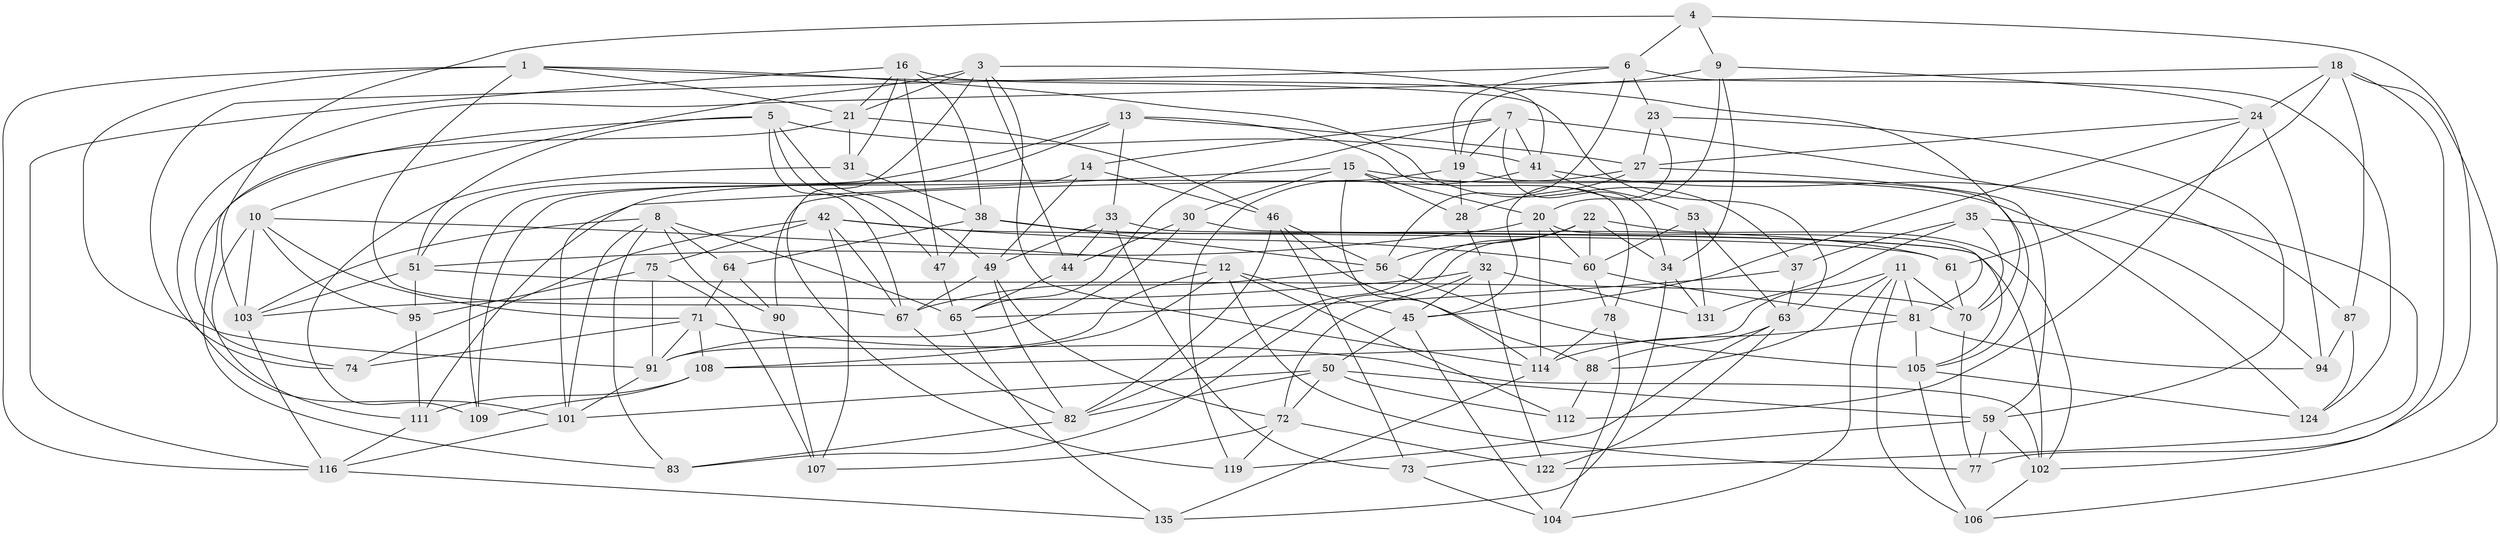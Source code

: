 // Generated by graph-tools (version 1.1) at 2025/52/02/27/25 19:52:28]
// undirected, 85 vertices, 218 edges
graph export_dot {
graph [start="1"]
  node [color=gray90,style=filled];
  1 [super="+2"];
  3 [super="+26"];
  4;
  5 [super="+123"];
  6 [super="+86"];
  7 [super="+29"];
  8 [super="+134"];
  9 [super="+36"];
  10 [super="+17"];
  11 [super="+125"];
  12 [super="+69"];
  13 [super="+54"];
  14;
  15 [super="+127"];
  16 [super="+39"];
  18 [super="+43"];
  19 [super="+58"];
  20 [super="+40"];
  21 [super="+25"];
  22 [super="+96"];
  23;
  24 [super="+76"];
  27 [super="+57"];
  28;
  30;
  31;
  32 [super="+136"];
  33 [super="+68"];
  34 [super="+52"];
  35;
  37;
  38 [super="+120"];
  41 [super="+80"];
  42 [super="+110"];
  44;
  45 [super="+55"];
  46 [super="+48"];
  47;
  49 [super="+79"];
  50 [super="+117"];
  51 [super="+85"];
  53;
  56 [super="+84"];
  59 [super="+92"];
  60 [super="+62"];
  61;
  63 [super="+66"];
  64;
  65 [super="+100"];
  67 [super="+97"];
  70 [super="+99"];
  71 [super="+89"];
  72 [super="+115"];
  73;
  74;
  75;
  77;
  78;
  81 [super="+113"];
  82 [super="+93"];
  83;
  87;
  88;
  90;
  91 [super="+98"];
  94;
  95;
  101 [super="+130"];
  102 [super="+121"];
  103 [super="+129"];
  104;
  105 [super="+133"];
  106;
  107;
  108 [super="+132"];
  109;
  111 [super="+118"];
  112;
  114 [super="+126"];
  116 [super="+128"];
  119;
  122;
  124;
  131;
  135;
  1 -- 70;
  1 -- 37;
  1 -- 67;
  1 -- 116;
  1 -- 21;
  1 -- 91;
  3 -- 21;
  3 -- 44;
  3 -- 41;
  3 -- 114;
  3 -- 119;
  3 -- 10;
  4 -- 77;
  4 -- 9;
  4 -- 6;
  4 -- 103;
  5 -- 83;
  5 -- 47;
  5 -- 51;
  5 -- 49;
  5 -- 67;
  5 -- 41;
  6 -- 74;
  6 -- 23;
  6 -- 124;
  6 -- 19;
  6 -- 56;
  7 -- 14;
  7 -- 122;
  7 -- 65;
  7 -- 41;
  7 -- 34;
  7 -- 19;
  8 -- 64;
  8 -- 103;
  8 -- 65;
  8 -- 90;
  8 -- 83;
  8 -- 101;
  9 -- 19;
  9 -- 24;
  9 -- 34 [weight=2];
  9 -- 20;
  10 -- 71;
  10 -- 111;
  10 -- 12;
  10 -- 95;
  10 -- 103;
  11 -- 88;
  11 -- 104;
  11 -- 106;
  11 -- 70;
  11 -- 108;
  11 -- 81;
  12 -- 108;
  12 -- 112;
  12 -- 91;
  12 -- 77;
  12 -- 45;
  13 -- 27;
  13 -- 109;
  13 -- 33 [weight=2];
  13 -- 51;
  13 -- 78;
  14 -- 46;
  14 -- 109;
  14 -- 49;
  15 -- 20;
  15 -- 114;
  15 -- 30;
  15 -- 124;
  15 -- 28;
  15 -- 101;
  16 -- 47;
  16 -- 31;
  16 -- 116;
  16 -- 38;
  16 -- 21;
  16 -- 63;
  18 -- 102;
  18 -- 24;
  18 -- 61;
  18 -- 106;
  18 -- 87;
  18 -- 101;
  19 -- 105;
  19 -- 28;
  19 -- 90;
  20 -- 51;
  20 -- 114;
  20 -- 60;
  20 -- 81;
  21 -- 74;
  21 -- 31;
  21 -- 46;
  22 -- 82;
  22 -- 56;
  22 -- 34;
  22 -- 102;
  22 -- 83;
  22 -- 60;
  23 -- 59;
  23 -- 27;
  23 -- 45;
  24 -- 112;
  24 -- 27;
  24 -- 45;
  24 -- 94;
  27 -- 28;
  27 -- 59;
  27 -- 111;
  28 -- 32;
  30 -- 105;
  30 -- 91;
  30 -- 44;
  31 -- 38;
  31 -- 109;
  32 -- 131;
  32 -- 72;
  32 -- 122;
  32 -- 45;
  32 -- 103;
  33 -- 44;
  33 -- 73;
  33 -- 102;
  33 -- 49;
  34 -- 131;
  34 -- 135;
  35 -- 94;
  35 -- 70;
  35 -- 37;
  35 -- 131;
  37 -- 65;
  37 -- 63;
  38 -- 61;
  38 -- 64;
  38 -- 47;
  38 -- 56;
  41 -- 87;
  41 -- 119;
  41 -- 53;
  42 -- 60;
  42 -- 74;
  42 -- 61;
  42 -- 107;
  42 -- 75;
  42 -- 67;
  44 -- 65;
  45 -- 104;
  45 -- 50;
  46 -- 82;
  46 -- 73;
  46 -- 56;
  46 -- 88;
  47 -- 65;
  49 -- 72;
  49 -- 82;
  49 -- 67;
  50 -- 101;
  50 -- 112;
  50 -- 82;
  50 -- 72;
  50 -- 59;
  51 -- 95;
  51 -- 103;
  51 -- 70;
  53 -- 60;
  53 -- 63;
  53 -- 131;
  56 -- 105;
  56 -- 67;
  59 -- 77;
  59 -- 73;
  59 -- 102;
  60 -- 81;
  60 -- 78;
  61 -- 70;
  63 -- 122;
  63 -- 88;
  63 -- 119;
  64 -- 90;
  64 -- 71;
  65 -- 135;
  67 -- 82;
  70 -- 77;
  71 -- 108;
  71 -- 74;
  71 -- 91;
  71 -- 102;
  72 -- 107;
  72 -- 122;
  72 -- 119;
  73 -- 104;
  75 -- 107;
  75 -- 95;
  75 -- 91;
  78 -- 114;
  78 -- 104;
  81 -- 105;
  81 -- 114;
  81 -- 94;
  82 -- 83;
  87 -- 94;
  87 -- 124;
  88 -- 112;
  90 -- 107;
  91 -- 101;
  95 -- 111;
  101 -- 116;
  102 -- 106;
  103 -- 116;
  105 -- 124;
  105 -- 106;
  108 -- 111 [weight=2];
  108 -- 109;
  111 -- 116;
  114 -- 135;
  116 -- 135;
}

